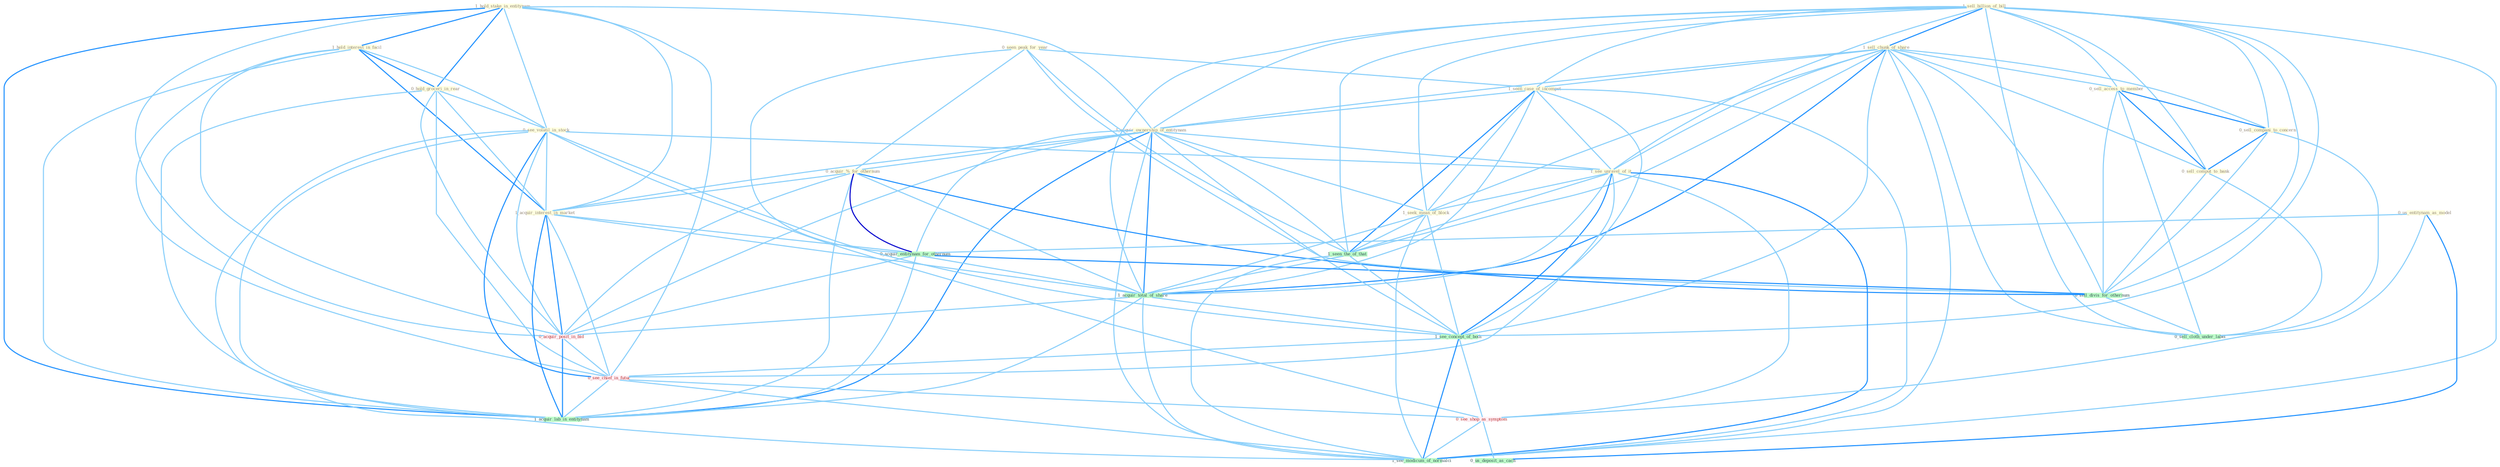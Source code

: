 Graph G{ 
    node
    [shape=polygon,style=filled,width=.5,height=.06,color="#BDFCC9",fixedsize=true,fontsize=4,
    fontcolor="#2f4f4f"];
    {node
    [color="#ffffe0", fontcolor="#8b7d6b"] "1_hold_stake_in_entitynam " "0_seen_peak_for_year " "1_hold_interest_in_facil " "1_sell_billion_of_bill " "1_sell_chunk_of_share " "1_seen_case_of_incompet " "0_sell_access_to_member " "0_hold_groceri_in_rear " "0_sell_compani_to_concern " "1_acquir_ownership_of_entitynam " "0_see_volatil_in_stock " "0_acquir_%_for_othernum " "0_sell_comput_to_bank " "1_see_unravel_of_it " "0_us_entitynam_as_model " "1_seek_mean_of_block " "1_acquir_interest_in_market "}
{node [color="#fff0f5", fontcolor="#b22222"] "0_acquir_posit_in_bid " "0_see_chief_in_futur " "0_see_shop_as_symptom "}
edge [color="#B0E2FF"];

	"1_hold_stake_in_entitynam " -- "1_hold_interest_in_facil " [w="2", color="#1e90ff" , len=0.8];
	"1_hold_stake_in_entitynam " -- "0_hold_groceri_in_rear " [w="2", color="#1e90ff" , len=0.8];
	"1_hold_stake_in_entitynam " -- "1_acquir_ownership_of_entitynam " [w="1", color="#87cefa" ];
	"1_hold_stake_in_entitynam " -- "0_see_volatil_in_stock " [w="1", color="#87cefa" ];
	"1_hold_stake_in_entitynam " -- "1_acquir_interest_in_market " [w="1", color="#87cefa" ];
	"1_hold_stake_in_entitynam " -- "0_acquir_posit_in_bid " [w="1", color="#87cefa" ];
	"1_hold_stake_in_entitynam " -- "0_see_chief_in_futur " [w="1", color="#87cefa" ];
	"1_hold_stake_in_entitynam " -- "1_acquir_lab_in_entitynam " [w="2", color="#1e90ff" , len=0.8];
	"0_seen_peak_for_year " -- "1_seen_case_of_incompet " [w="1", color="#87cefa" ];
	"0_seen_peak_for_year " -- "0_acquir_%_for_othernum " [w="1", color="#87cefa" ];
	"0_seen_peak_for_year " -- "0_acquir_entitynam_for_othernum " [w="1", color="#87cefa" ];
	"0_seen_peak_for_year " -- "1_seen_the_of_that " [w="1", color="#87cefa" ];
	"0_seen_peak_for_year " -- "0_sell_divis_for_othernum " [w="1", color="#87cefa" ];
	"1_hold_interest_in_facil " -- "0_hold_groceri_in_rear " [w="2", color="#1e90ff" , len=0.8];
	"1_hold_interest_in_facil " -- "0_see_volatil_in_stock " [w="1", color="#87cefa" ];
	"1_hold_interest_in_facil " -- "1_acquir_interest_in_market " [w="2", color="#1e90ff" , len=0.8];
	"1_hold_interest_in_facil " -- "0_acquir_posit_in_bid " [w="1", color="#87cefa" ];
	"1_hold_interest_in_facil " -- "0_see_chief_in_futur " [w="1", color="#87cefa" ];
	"1_hold_interest_in_facil " -- "1_acquir_lab_in_entitynam " [w="1", color="#87cefa" ];
	"1_sell_billion_of_bill " -- "1_sell_chunk_of_share " [w="2", color="#1e90ff" , len=0.8];
	"1_sell_billion_of_bill " -- "1_seen_case_of_incompet " [w="1", color="#87cefa" ];
	"1_sell_billion_of_bill " -- "0_sell_access_to_member " [w="1", color="#87cefa" ];
	"1_sell_billion_of_bill " -- "0_sell_compani_to_concern " [w="1", color="#87cefa" ];
	"1_sell_billion_of_bill " -- "1_acquir_ownership_of_entitynam " [w="1", color="#87cefa" ];
	"1_sell_billion_of_bill " -- "0_sell_comput_to_bank " [w="1", color="#87cefa" ];
	"1_sell_billion_of_bill " -- "1_see_unravel_of_it " [w="1", color="#87cefa" ];
	"1_sell_billion_of_bill " -- "1_seek_mean_of_block " [w="1", color="#87cefa" ];
	"1_sell_billion_of_bill " -- "1_seen_the_of_that " [w="1", color="#87cefa" ];
	"1_sell_billion_of_bill " -- "0_sell_divis_for_othernum " [w="1", color="#87cefa" ];
	"1_sell_billion_of_bill " -- "1_acquir_total_of_share " [w="1", color="#87cefa" ];
	"1_sell_billion_of_bill " -- "0_sell_cloth_under_label " [w="1", color="#87cefa" ];
	"1_sell_billion_of_bill " -- "1_see_concept_of_both " [w="1", color="#87cefa" ];
	"1_sell_billion_of_bill " -- "1_see_modicum_of_normalci " [w="1", color="#87cefa" ];
	"1_sell_chunk_of_share " -- "1_seen_case_of_incompet " [w="1", color="#87cefa" ];
	"1_sell_chunk_of_share " -- "0_sell_access_to_member " [w="1", color="#87cefa" ];
	"1_sell_chunk_of_share " -- "0_sell_compani_to_concern " [w="1", color="#87cefa" ];
	"1_sell_chunk_of_share " -- "1_acquir_ownership_of_entitynam " [w="1", color="#87cefa" ];
	"1_sell_chunk_of_share " -- "0_sell_comput_to_bank " [w="1", color="#87cefa" ];
	"1_sell_chunk_of_share " -- "1_see_unravel_of_it " [w="1", color="#87cefa" ];
	"1_sell_chunk_of_share " -- "1_seek_mean_of_block " [w="1", color="#87cefa" ];
	"1_sell_chunk_of_share " -- "1_seen_the_of_that " [w="1", color="#87cefa" ];
	"1_sell_chunk_of_share " -- "0_sell_divis_for_othernum " [w="1", color="#87cefa" ];
	"1_sell_chunk_of_share " -- "1_acquir_total_of_share " [w="2", color="#1e90ff" , len=0.8];
	"1_sell_chunk_of_share " -- "0_sell_cloth_under_label " [w="1", color="#87cefa" ];
	"1_sell_chunk_of_share " -- "1_see_concept_of_both " [w="1", color="#87cefa" ];
	"1_sell_chunk_of_share " -- "1_see_modicum_of_normalci " [w="1", color="#87cefa" ];
	"1_seen_case_of_incompet " -- "1_acquir_ownership_of_entitynam " [w="1", color="#87cefa" ];
	"1_seen_case_of_incompet " -- "1_see_unravel_of_it " [w="1", color="#87cefa" ];
	"1_seen_case_of_incompet " -- "1_seek_mean_of_block " [w="1", color="#87cefa" ];
	"1_seen_case_of_incompet " -- "1_seen_the_of_that " [w="2", color="#1e90ff" , len=0.8];
	"1_seen_case_of_incompet " -- "1_acquir_total_of_share " [w="1", color="#87cefa" ];
	"1_seen_case_of_incompet " -- "1_see_concept_of_both " [w="1", color="#87cefa" ];
	"1_seen_case_of_incompet " -- "1_see_modicum_of_normalci " [w="1", color="#87cefa" ];
	"0_sell_access_to_member " -- "0_sell_compani_to_concern " [w="2", color="#1e90ff" , len=0.8];
	"0_sell_access_to_member " -- "0_sell_comput_to_bank " [w="2", color="#1e90ff" , len=0.8];
	"0_sell_access_to_member " -- "0_sell_divis_for_othernum " [w="1", color="#87cefa" ];
	"0_sell_access_to_member " -- "0_sell_cloth_under_label " [w="1", color="#87cefa" ];
	"0_hold_groceri_in_rear " -- "0_see_volatil_in_stock " [w="1", color="#87cefa" ];
	"0_hold_groceri_in_rear " -- "1_acquir_interest_in_market " [w="1", color="#87cefa" ];
	"0_hold_groceri_in_rear " -- "0_acquir_posit_in_bid " [w="1", color="#87cefa" ];
	"0_hold_groceri_in_rear " -- "0_see_chief_in_futur " [w="1", color="#87cefa" ];
	"0_hold_groceri_in_rear " -- "1_acquir_lab_in_entitynam " [w="1", color="#87cefa" ];
	"0_sell_compani_to_concern " -- "0_sell_comput_to_bank " [w="2", color="#1e90ff" , len=0.8];
	"0_sell_compani_to_concern " -- "0_sell_divis_for_othernum " [w="1", color="#87cefa" ];
	"0_sell_compani_to_concern " -- "0_sell_cloth_under_label " [w="1", color="#87cefa" ];
	"1_acquir_ownership_of_entitynam " -- "0_acquir_%_for_othernum " [w="1", color="#87cefa" ];
	"1_acquir_ownership_of_entitynam " -- "1_see_unravel_of_it " [w="1", color="#87cefa" ];
	"1_acquir_ownership_of_entitynam " -- "1_seek_mean_of_block " [w="1", color="#87cefa" ];
	"1_acquir_ownership_of_entitynam " -- "1_acquir_interest_in_market " [w="1", color="#87cefa" ];
	"1_acquir_ownership_of_entitynam " -- "0_acquir_entitynam_for_othernum " [w="1", color="#87cefa" ];
	"1_acquir_ownership_of_entitynam " -- "1_seen_the_of_that " [w="1", color="#87cefa" ];
	"1_acquir_ownership_of_entitynam " -- "1_acquir_total_of_share " [w="2", color="#1e90ff" , len=0.8];
	"1_acquir_ownership_of_entitynam " -- "0_acquir_posit_in_bid " [w="1", color="#87cefa" ];
	"1_acquir_ownership_of_entitynam " -- "1_see_concept_of_both " [w="1", color="#87cefa" ];
	"1_acquir_ownership_of_entitynam " -- "1_acquir_lab_in_entitynam " [w="2", color="#1e90ff" , len=0.8];
	"1_acquir_ownership_of_entitynam " -- "1_see_modicum_of_normalci " [w="1", color="#87cefa" ];
	"0_see_volatil_in_stock " -- "1_see_unravel_of_it " [w="1", color="#87cefa" ];
	"0_see_volatil_in_stock " -- "1_acquir_interest_in_market " [w="1", color="#87cefa" ];
	"0_see_volatil_in_stock " -- "0_acquir_posit_in_bid " [w="1", color="#87cefa" ];
	"0_see_volatil_in_stock " -- "1_see_concept_of_both " [w="1", color="#87cefa" ];
	"0_see_volatil_in_stock " -- "0_see_chief_in_futur " [w="2", color="#1e90ff" , len=0.8];
	"0_see_volatil_in_stock " -- "0_see_shop_as_symptom " [w="1", color="#87cefa" ];
	"0_see_volatil_in_stock " -- "1_acquir_lab_in_entitynam " [w="1", color="#87cefa" ];
	"0_see_volatil_in_stock " -- "1_see_modicum_of_normalci " [w="1", color="#87cefa" ];
	"0_acquir_%_for_othernum " -- "1_acquir_interest_in_market " [w="1", color="#87cefa" ];
	"0_acquir_%_for_othernum " -- "0_acquir_entitynam_for_othernum " [w="3", color="#0000cd" , len=0.6];
	"0_acquir_%_for_othernum " -- "0_sell_divis_for_othernum " [w="2", color="#1e90ff" , len=0.8];
	"0_acquir_%_for_othernum " -- "1_acquir_total_of_share " [w="1", color="#87cefa" ];
	"0_acquir_%_for_othernum " -- "0_acquir_posit_in_bid " [w="1", color="#87cefa" ];
	"0_acquir_%_for_othernum " -- "1_acquir_lab_in_entitynam " [w="1", color="#87cefa" ];
	"0_sell_comput_to_bank " -- "0_sell_divis_for_othernum " [w="1", color="#87cefa" ];
	"0_sell_comput_to_bank " -- "0_sell_cloth_under_label " [w="1", color="#87cefa" ];
	"1_see_unravel_of_it " -- "1_seek_mean_of_block " [w="1", color="#87cefa" ];
	"1_see_unravel_of_it " -- "1_seen_the_of_that " [w="1", color="#87cefa" ];
	"1_see_unravel_of_it " -- "1_acquir_total_of_share " [w="1", color="#87cefa" ];
	"1_see_unravel_of_it " -- "1_see_concept_of_both " [w="2", color="#1e90ff" , len=0.8];
	"1_see_unravel_of_it " -- "0_see_chief_in_futur " [w="1", color="#87cefa" ];
	"1_see_unravel_of_it " -- "0_see_shop_as_symptom " [w="1", color="#87cefa" ];
	"1_see_unravel_of_it " -- "1_see_modicum_of_normalci " [w="2", color="#1e90ff" , len=0.8];
	"0_us_entitynam_as_model " -- "0_acquir_entitynam_for_othernum " [w="1", color="#87cefa" ];
	"0_us_entitynam_as_model " -- "0_see_shop_as_symptom " [w="1", color="#87cefa" ];
	"0_us_entitynam_as_model " -- "0_us_deposit_as_cach " [w="2", color="#1e90ff" , len=0.8];
	"1_seek_mean_of_block " -- "1_seen_the_of_that " [w="1", color="#87cefa" ];
	"1_seek_mean_of_block " -- "1_acquir_total_of_share " [w="1", color="#87cefa" ];
	"1_seek_mean_of_block " -- "1_see_concept_of_both " [w="1", color="#87cefa" ];
	"1_seek_mean_of_block " -- "1_see_modicum_of_normalci " [w="1", color="#87cefa" ];
	"1_acquir_interest_in_market " -- "0_acquir_entitynam_for_othernum " [w="1", color="#87cefa" ];
	"1_acquir_interest_in_market " -- "1_acquir_total_of_share " [w="1", color="#87cefa" ];
	"1_acquir_interest_in_market " -- "0_acquir_posit_in_bid " [w="2", color="#1e90ff" , len=0.8];
	"1_acquir_interest_in_market " -- "0_see_chief_in_futur " [w="1", color="#87cefa" ];
	"1_acquir_interest_in_market " -- "1_acquir_lab_in_entitynam " [w="2", color="#1e90ff" , len=0.8];
	"0_acquir_entitynam_for_othernum " -- "0_sell_divis_for_othernum " [w="2", color="#1e90ff" , len=0.8];
	"0_acquir_entitynam_for_othernum " -- "1_acquir_total_of_share " [w="1", color="#87cefa" ];
	"0_acquir_entitynam_for_othernum " -- "0_acquir_posit_in_bid " [w="1", color="#87cefa" ];
	"0_acquir_entitynam_for_othernum " -- "1_acquir_lab_in_entitynam " [w="1", color="#87cefa" ];
	"1_seen_the_of_that " -- "1_acquir_total_of_share " [w="1", color="#87cefa" ];
	"1_seen_the_of_that " -- "1_see_concept_of_both " [w="1", color="#87cefa" ];
	"1_seen_the_of_that " -- "1_see_modicum_of_normalci " [w="1", color="#87cefa" ];
	"0_sell_divis_for_othernum " -- "0_sell_cloth_under_label " [w="1", color="#87cefa" ];
	"1_acquir_total_of_share " -- "0_acquir_posit_in_bid " [w="1", color="#87cefa" ];
	"1_acquir_total_of_share " -- "1_see_concept_of_both " [w="1", color="#87cefa" ];
	"1_acquir_total_of_share " -- "1_acquir_lab_in_entitynam " [w="1", color="#87cefa" ];
	"1_acquir_total_of_share " -- "1_see_modicum_of_normalci " [w="1", color="#87cefa" ];
	"0_acquir_posit_in_bid " -- "0_see_chief_in_futur " [w="1", color="#87cefa" ];
	"0_acquir_posit_in_bid " -- "1_acquir_lab_in_entitynam " [w="2", color="#1e90ff" , len=0.8];
	"1_see_concept_of_both " -- "0_see_chief_in_futur " [w="1", color="#87cefa" ];
	"1_see_concept_of_both " -- "0_see_shop_as_symptom " [w="1", color="#87cefa" ];
	"1_see_concept_of_both " -- "1_see_modicum_of_normalci " [w="2", color="#1e90ff" , len=0.8];
	"0_see_chief_in_futur " -- "0_see_shop_as_symptom " [w="1", color="#87cefa" ];
	"0_see_chief_in_futur " -- "1_acquir_lab_in_entitynam " [w="1", color="#87cefa" ];
	"0_see_chief_in_futur " -- "1_see_modicum_of_normalci " [w="1", color="#87cefa" ];
	"0_see_shop_as_symptom " -- "0_us_deposit_as_cach " [w="1", color="#87cefa" ];
	"0_see_shop_as_symptom " -- "1_see_modicum_of_normalci " [w="1", color="#87cefa" ];
}